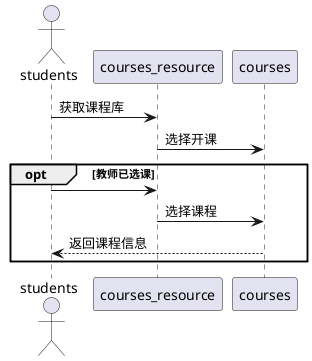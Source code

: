 @startuml
actor students

students -> courses_resource:获取课程库
courses_resource -> courses:选择开课
opt 教师已选课
students ->courses_resource
courses_resource -> courses:选择课程
courses-->students:返回课程信息
end
@enduml